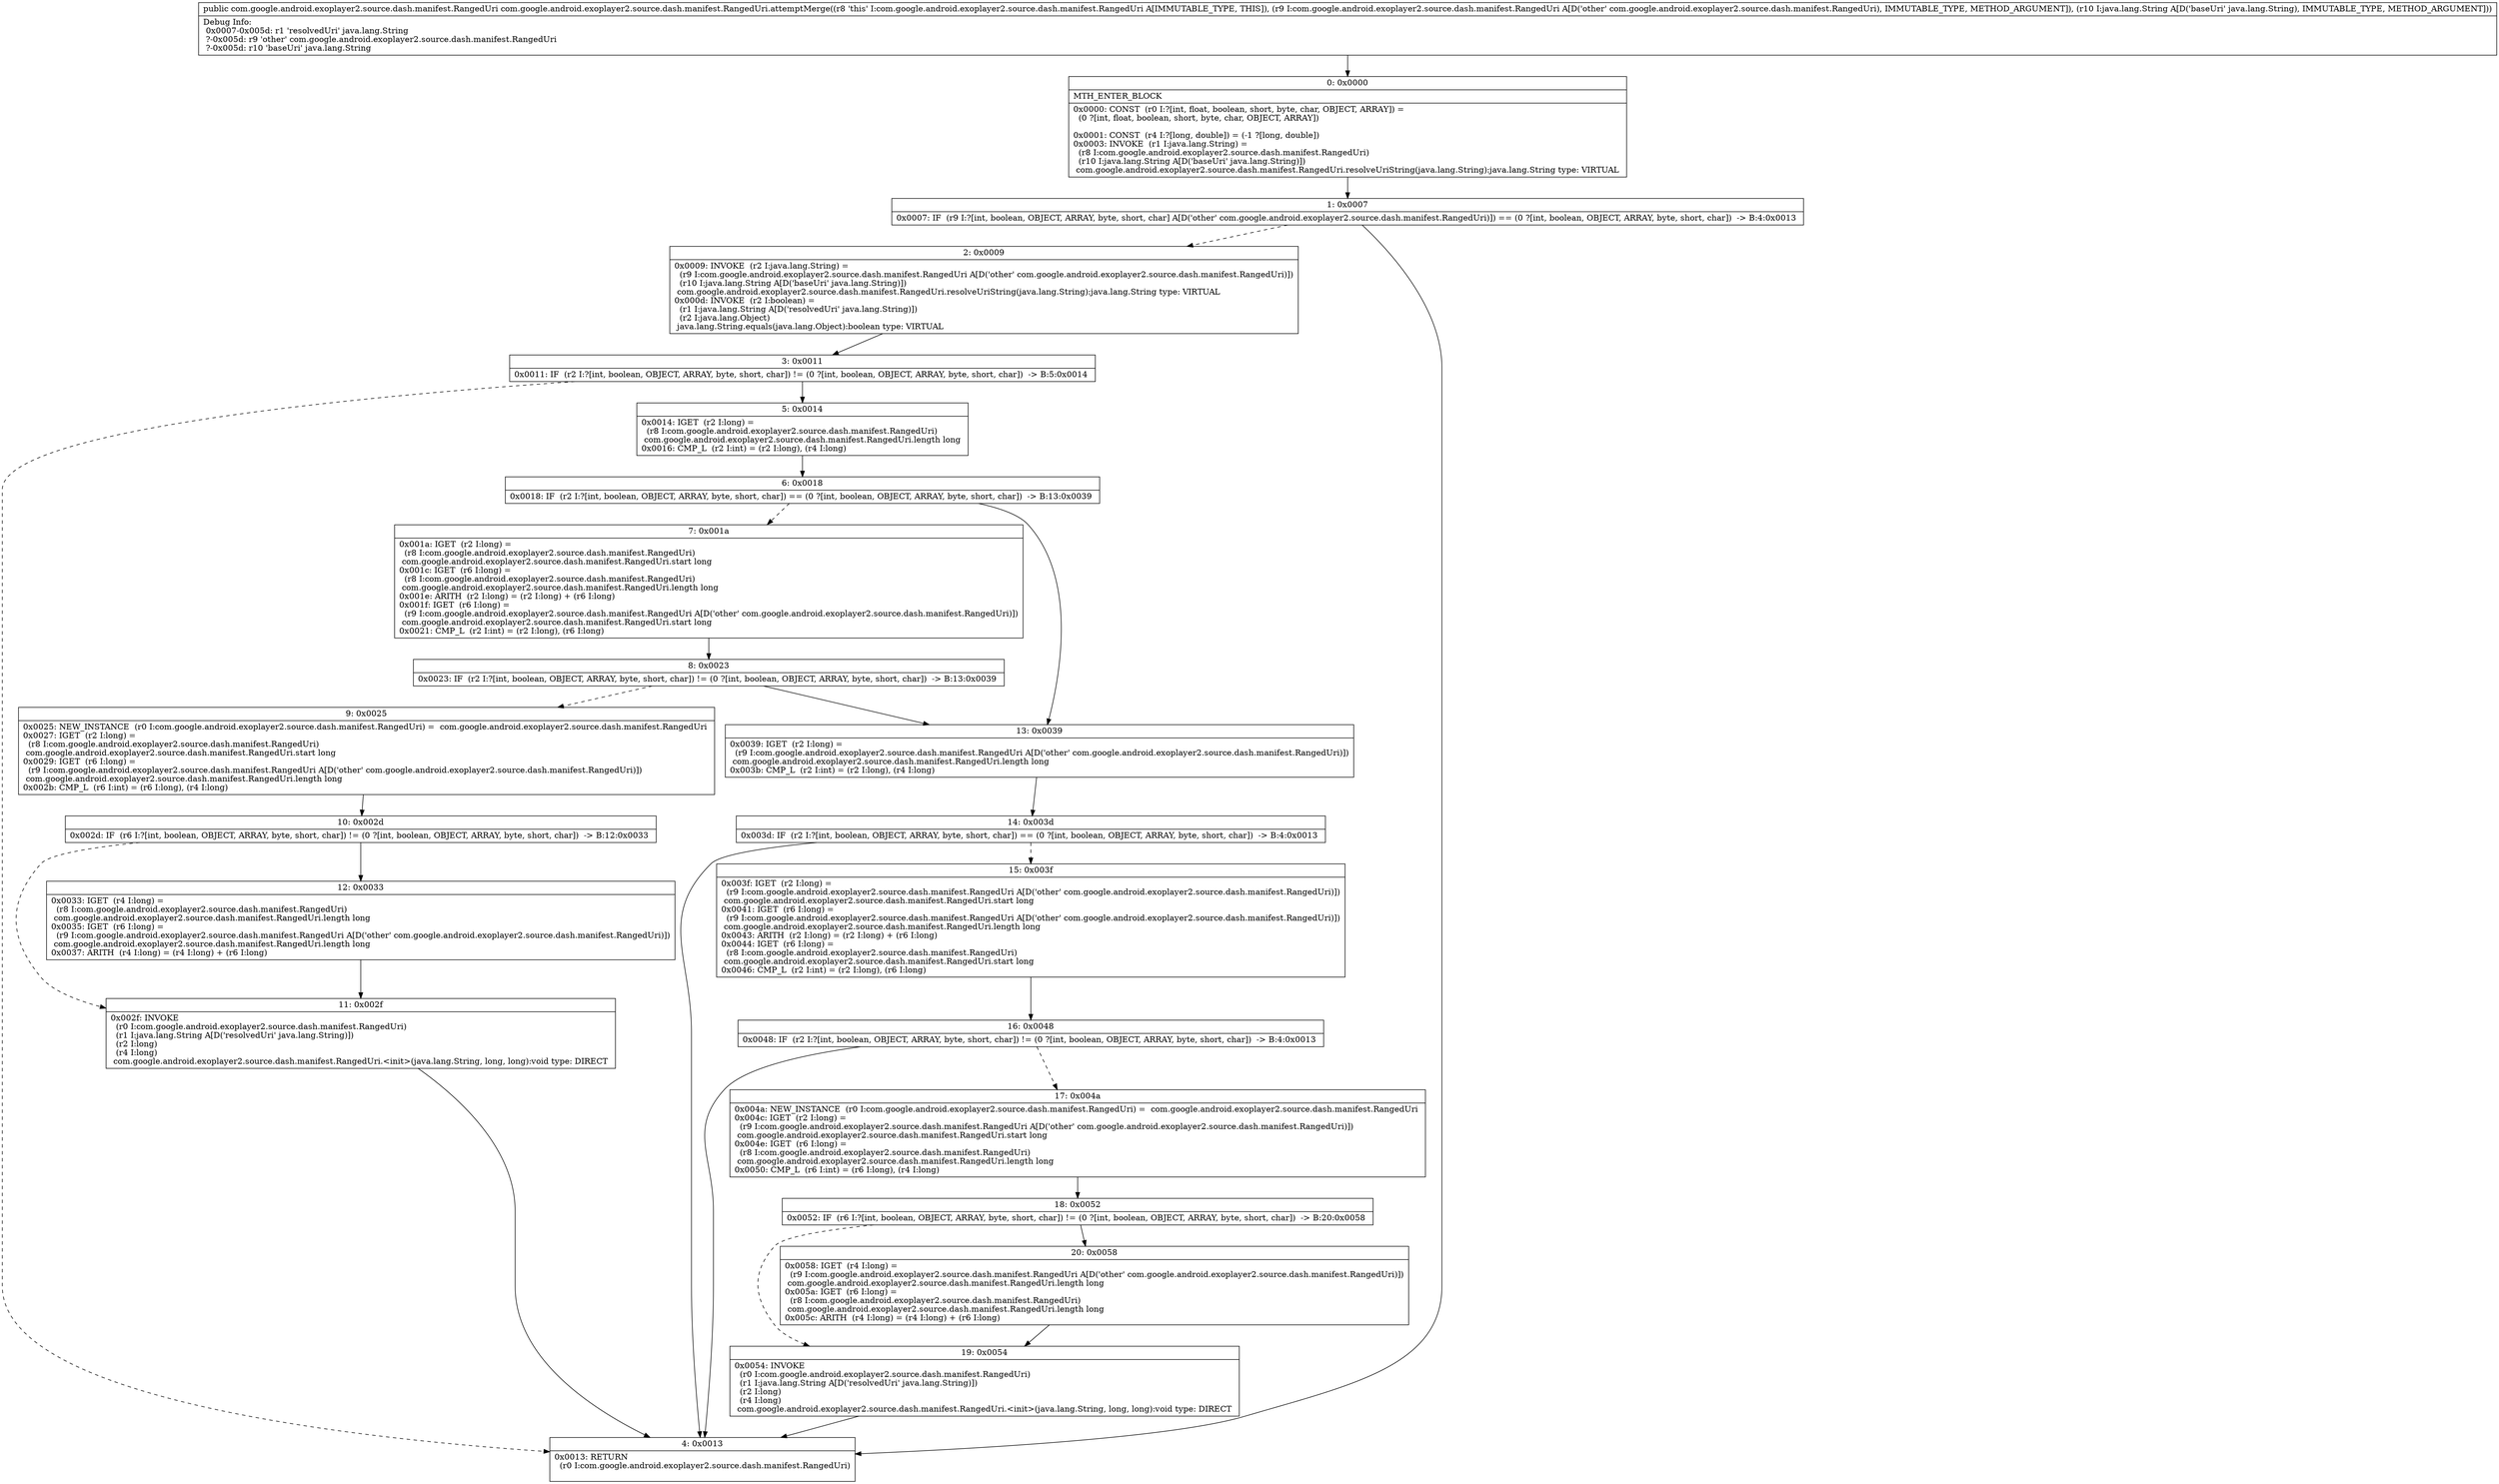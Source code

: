 digraph "CFG forcom.google.android.exoplayer2.source.dash.manifest.RangedUri.attemptMerge(Lcom\/google\/android\/exoplayer2\/source\/dash\/manifest\/RangedUri;Ljava\/lang\/String;)Lcom\/google\/android\/exoplayer2\/source\/dash\/manifest\/RangedUri;" {
Node_0 [shape=record,label="{0\:\ 0x0000|MTH_ENTER_BLOCK\l|0x0000: CONST  (r0 I:?[int, float, boolean, short, byte, char, OBJECT, ARRAY]) = \l  (0 ?[int, float, boolean, short, byte, char, OBJECT, ARRAY])\l \l0x0001: CONST  (r4 I:?[long, double]) = (\-1 ?[long, double]) \l0x0003: INVOKE  (r1 I:java.lang.String) = \l  (r8 I:com.google.android.exoplayer2.source.dash.manifest.RangedUri)\l  (r10 I:java.lang.String A[D('baseUri' java.lang.String)])\l com.google.android.exoplayer2.source.dash.manifest.RangedUri.resolveUriString(java.lang.String):java.lang.String type: VIRTUAL \l}"];
Node_1 [shape=record,label="{1\:\ 0x0007|0x0007: IF  (r9 I:?[int, boolean, OBJECT, ARRAY, byte, short, char] A[D('other' com.google.android.exoplayer2.source.dash.manifest.RangedUri)]) == (0 ?[int, boolean, OBJECT, ARRAY, byte, short, char])  \-\> B:4:0x0013 \l}"];
Node_2 [shape=record,label="{2\:\ 0x0009|0x0009: INVOKE  (r2 I:java.lang.String) = \l  (r9 I:com.google.android.exoplayer2.source.dash.manifest.RangedUri A[D('other' com.google.android.exoplayer2.source.dash.manifest.RangedUri)])\l  (r10 I:java.lang.String A[D('baseUri' java.lang.String)])\l com.google.android.exoplayer2.source.dash.manifest.RangedUri.resolveUriString(java.lang.String):java.lang.String type: VIRTUAL \l0x000d: INVOKE  (r2 I:boolean) = \l  (r1 I:java.lang.String A[D('resolvedUri' java.lang.String)])\l  (r2 I:java.lang.Object)\l java.lang.String.equals(java.lang.Object):boolean type: VIRTUAL \l}"];
Node_3 [shape=record,label="{3\:\ 0x0011|0x0011: IF  (r2 I:?[int, boolean, OBJECT, ARRAY, byte, short, char]) != (0 ?[int, boolean, OBJECT, ARRAY, byte, short, char])  \-\> B:5:0x0014 \l}"];
Node_4 [shape=record,label="{4\:\ 0x0013|0x0013: RETURN  \l  (r0 I:com.google.android.exoplayer2.source.dash.manifest.RangedUri)\l \l}"];
Node_5 [shape=record,label="{5\:\ 0x0014|0x0014: IGET  (r2 I:long) = \l  (r8 I:com.google.android.exoplayer2.source.dash.manifest.RangedUri)\l com.google.android.exoplayer2.source.dash.manifest.RangedUri.length long \l0x0016: CMP_L  (r2 I:int) = (r2 I:long), (r4 I:long) \l}"];
Node_6 [shape=record,label="{6\:\ 0x0018|0x0018: IF  (r2 I:?[int, boolean, OBJECT, ARRAY, byte, short, char]) == (0 ?[int, boolean, OBJECT, ARRAY, byte, short, char])  \-\> B:13:0x0039 \l}"];
Node_7 [shape=record,label="{7\:\ 0x001a|0x001a: IGET  (r2 I:long) = \l  (r8 I:com.google.android.exoplayer2.source.dash.manifest.RangedUri)\l com.google.android.exoplayer2.source.dash.manifest.RangedUri.start long \l0x001c: IGET  (r6 I:long) = \l  (r8 I:com.google.android.exoplayer2.source.dash.manifest.RangedUri)\l com.google.android.exoplayer2.source.dash.manifest.RangedUri.length long \l0x001e: ARITH  (r2 I:long) = (r2 I:long) + (r6 I:long) \l0x001f: IGET  (r6 I:long) = \l  (r9 I:com.google.android.exoplayer2.source.dash.manifest.RangedUri A[D('other' com.google.android.exoplayer2.source.dash.manifest.RangedUri)])\l com.google.android.exoplayer2.source.dash.manifest.RangedUri.start long \l0x0021: CMP_L  (r2 I:int) = (r2 I:long), (r6 I:long) \l}"];
Node_8 [shape=record,label="{8\:\ 0x0023|0x0023: IF  (r2 I:?[int, boolean, OBJECT, ARRAY, byte, short, char]) != (0 ?[int, boolean, OBJECT, ARRAY, byte, short, char])  \-\> B:13:0x0039 \l}"];
Node_9 [shape=record,label="{9\:\ 0x0025|0x0025: NEW_INSTANCE  (r0 I:com.google.android.exoplayer2.source.dash.manifest.RangedUri) =  com.google.android.exoplayer2.source.dash.manifest.RangedUri \l0x0027: IGET  (r2 I:long) = \l  (r8 I:com.google.android.exoplayer2.source.dash.manifest.RangedUri)\l com.google.android.exoplayer2.source.dash.manifest.RangedUri.start long \l0x0029: IGET  (r6 I:long) = \l  (r9 I:com.google.android.exoplayer2.source.dash.manifest.RangedUri A[D('other' com.google.android.exoplayer2.source.dash.manifest.RangedUri)])\l com.google.android.exoplayer2.source.dash.manifest.RangedUri.length long \l0x002b: CMP_L  (r6 I:int) = (r6 I:long), (r4 I:long) \l}"];
Node_10 [shape=record,label="{10\:\ 0x002d|0x002d: IF  (r6 I:?[int, boolean, OBJECT, ARRAY, byte, short, char]) != (0 ?[int, boolean, OBJECT, ARRAY, byte, short, char])  \-\> B:12:0x0033 \l}"];
Node_11 [shape=record,label="{11\:\ 0x002f|0x002f: INVOKE  \l  (r0 I:com.google.android.exoplayer2.source.dash.manifest.RangedUri)\l  (r1 I:java.lang.String A[D('resolvedUri' java.lang.String)])\l  (r2 I:long)\l  (r4 I:long)\l com.google.android.exoplayer2.source.dash.manifest.RangedUri.\<init\>(java.lang.String, long, long):void type: DIRECT \l}"];
Node_12 [shape=record,label="{12\:\ 0x0033|0x0033: IGET  (r4 I:long) = \l  (r8 I:com.google.android.exoplayer2.source.dash.manifest.RangedUri)\l com.google.android.exoplayer2.source.dash.manifest.RangedUri.length long \l0x0035: IGET  (r6 I:long) = \l  (r9 I:com.google.android.exoplayer2.source.dash.manifest.RangedUri A[D('other' com.google.android.exoplayer2.source.dash.manifest.RangedUri)])\l com.google.android.exoplayer2.source.dash.manifest.RangedUri.length long \l0x0037: ARITH  (r4 I:long) = (r4 I:long) + (r6 I:long) \l}"];
Node_13 [shape=record,label="{13\:\ 0x0039|0x0039: IGET  (r2 I:long) = \l  (r9 I:com.google.android.exoplayer2.source.dash.manifest.RangedUri A[D('other' com.google.android.exoplayer2.source.dash.manifest.RangedUri)])\l com.google.android.exoplayer2.source.dash.manifest.RangedUri.length long \l0x003b: CMP_L  (r2 I:int) = (r2 I:long), (r4 I:long) \l}"];
Node_14 [shape=record,label="{14\:\ 0x003d|0x003d: IF  (r2 I:?[int, boolean, OBJECT, ARRAY, byte, short, char]) == (0 ?[int, boolean, OBJECT, ARRAY, byte, short, char])  \-\> B:4:0x0013 \l}"];
Node_15 [shape=record,label="{15\:\ 0x003f|0x003f: IGET  (r2 I:long) = \l  (r9 I:com.google.android.exoplayer2.source.dash.manifest.RangedUri A[D('other' com.google.android.exoplayer2.source.dash.manifest.RangedUri)])\l com.google.android.exoplayer2.source.dash.manifest.RangedUri.start long \l0x0041: IGET  (r6 I:long) = \l  (r9 I:com.google.android.exoplayer2.source.dash.manifest.RangedUri A[D('other' com.google.android.exoplayer2.source.dash.manifest.RangedUri)])\l com.google.android.exoplayer2.source.dash.manifest.RangedUri.length long \l0x0043: ARITH  (r2 I:long) = (r2 I:long) + (r6 I:long) \l0x0044: IGET  (r6 I:long) = \l  (r8 I:com.google.android.exoplayer2.source.dash.manifest.RangedUri)\l com.google.android.exoplayer2.source.dash.manifest.RangedUri.start long \l0x0046: CMP_L  (r2 I:int) = (r2 I:long), (r6 I:long) \l}"];
Node_16 [shape=record,label="{16\:\ 0x0048|0x0048: IF  (r2 I:?[int, boolean, OBJECT, ARRAY, byte, short, char]) != (0 ?[int, boolean, OBJECT, ARRAY, byte, short, char])  \-\> B:4:0x0013 \l}"];
Node_17 [shape=record,label="{17\:\ 0x004a|0x004a: NEW_INSTANCE  (r0 I:com.google.android.exoplayer2.source.dash.manifest.RangedUri) =  com.google.android.exoplayer2.source.dash.manifest.RangedUri \l0x004c: IGET  (r2 I:long) = \l  (r9 I:com.google.android.exoplayer2.source.dash.manifest.RangedUri A[D('other' com.google.android.exoplayer2.source.dash.manifest.RangedUri)])\l com.google.android.exoplayer2.source.dash.manifest.RangedUri.start long \l0x004e: IGET  (r6 I:long) = \l  (r8 I:com.google.android.exoplayer2.source.dash.manifest.RangedUri)\l com.google.android.exoplayer2.source.dash.manifest.RangedUri.length long \l0x0050: CMP_L  (r6 I:int) = (r6 I:long), (r4 I:long) \l}"];
Node_18 [shape=record,label="{18\:\ 0x0052|0x0052: IF  (r6 I:?[int, boolean, OBJECT, ARRAY, byte, short, char]) != (0 ?[int, boolean, OBJECT, ARRAY, byte, short, char])  \-\> B:20:0x0058 \l}"];
Node_19 [shape=record,label="{19\:\ 0x0054|0x0054: INVOKE  \l  (r0 I:com.google.android.exoplayer2.source.dash.manifest.RangedUri)\l  (r1 I:java.lang.String A[D('resolvedUri' java.lang.String)])\l  (r2 I:long)\l  (r4 I:long)\l com.google.android.exoplayer2.source.dash.manifest.RangedUri.\<init\>(java.lang.String, long, long):void type: DIRECT \l}"];
Node_20 [shape=record,label="{20\:\ 0x0058|0x0058: IGET  (r4 I:long) = \l  (r9 I:com.google.android.exoplayer2.source.dash.manifest.RangedUri A[D('other' com.google.android.exoplayer2.source.dash.manifest.RangedUri)])\l com.google.android.exoplayer2.source.dash.manifest.RangedUri.length long \l0x005a: IGET  (r6 I:long) = \l  (r8 I:com.google.android.exoplayer2.source.dash.manifest.RangedUri)\l com.google.android.exoplayer2.source.dash.manifest.RangedUri.length long \l0x005c: ARITH  (r4 I:long) = (r4 I:long) + (r6 I:long) \l}"];
MethodNode[shape=record,label="{public com.google.android.exoplayer2.source.dash.manifest.RangedUri com.google.android.exoplayer2.source.dash.manifest.RangedUri.attemptMerge((r8 'this' I:com.google.android.exoplayer2.source.dash.manifest.RangedUri A[IMMUTABLE_TYPE, THIS]), (r9 I:com.google.android.exoplayer2.source.dash.manifest.RangedUri A[D('other' com.google.android.exoplayer2.source.dash.manifest.RangedUri), IMMUTABLE_TYPE, METHOD_ARGUMENT]), (r10 I:java.lang.String A[D('baseUri' java.lang.String), IMMUTABLE_TYPE, METHOD_ARGUMENT]))  | Debug Info:\l  0x0007\-0x005d: r1 'resolvedUri' java.lang.String\l  ?\-0x005d: r9 'other' com.google.android.exoplayer2.source.dash.manifest.RangedUri\l  ?\-0x005d: r10 'baseUri' java.lang.String\l}"];
MethodNode -> Node_0;
Node_0 -> Node_1;
Node_1 -> Node_2[style=dashed];
Node_1 -> Node_4;
Node_2 -> Node_3;
Node_3 -> Node_4[style=dashed];
Node_3 -> Node_5;
Node_5 -> Node_6;
Node_6 -> Node_7[style=dashed];
Node_6 -> Node_13;
Node_7 -> Node_8;
Node_8 -> Node_9[style=dashed];
Node_8 -> Node_13;
Node_9 -> Node_10;
Node_10 -> Node_11[style=dashed];
Node_10 -> Node_12;
Node_11 -> Node_4;
Node_12 -> Node_11;
Node_13 -> Node_14;
Node_14 -> Node_4;
Node_14 -> Node_15[style=dashed];
Node_15 -> Node_16;
Node_16 -> Node_4;
Node_16 -> Node_17[style=dashed];
Node_17 -> Node_18;
Node_18 -> Node_19[style=dashed];
Node_18 -> Node_20;
Node_19 -> Node_4;
Node_20 -> Node_19;
}


